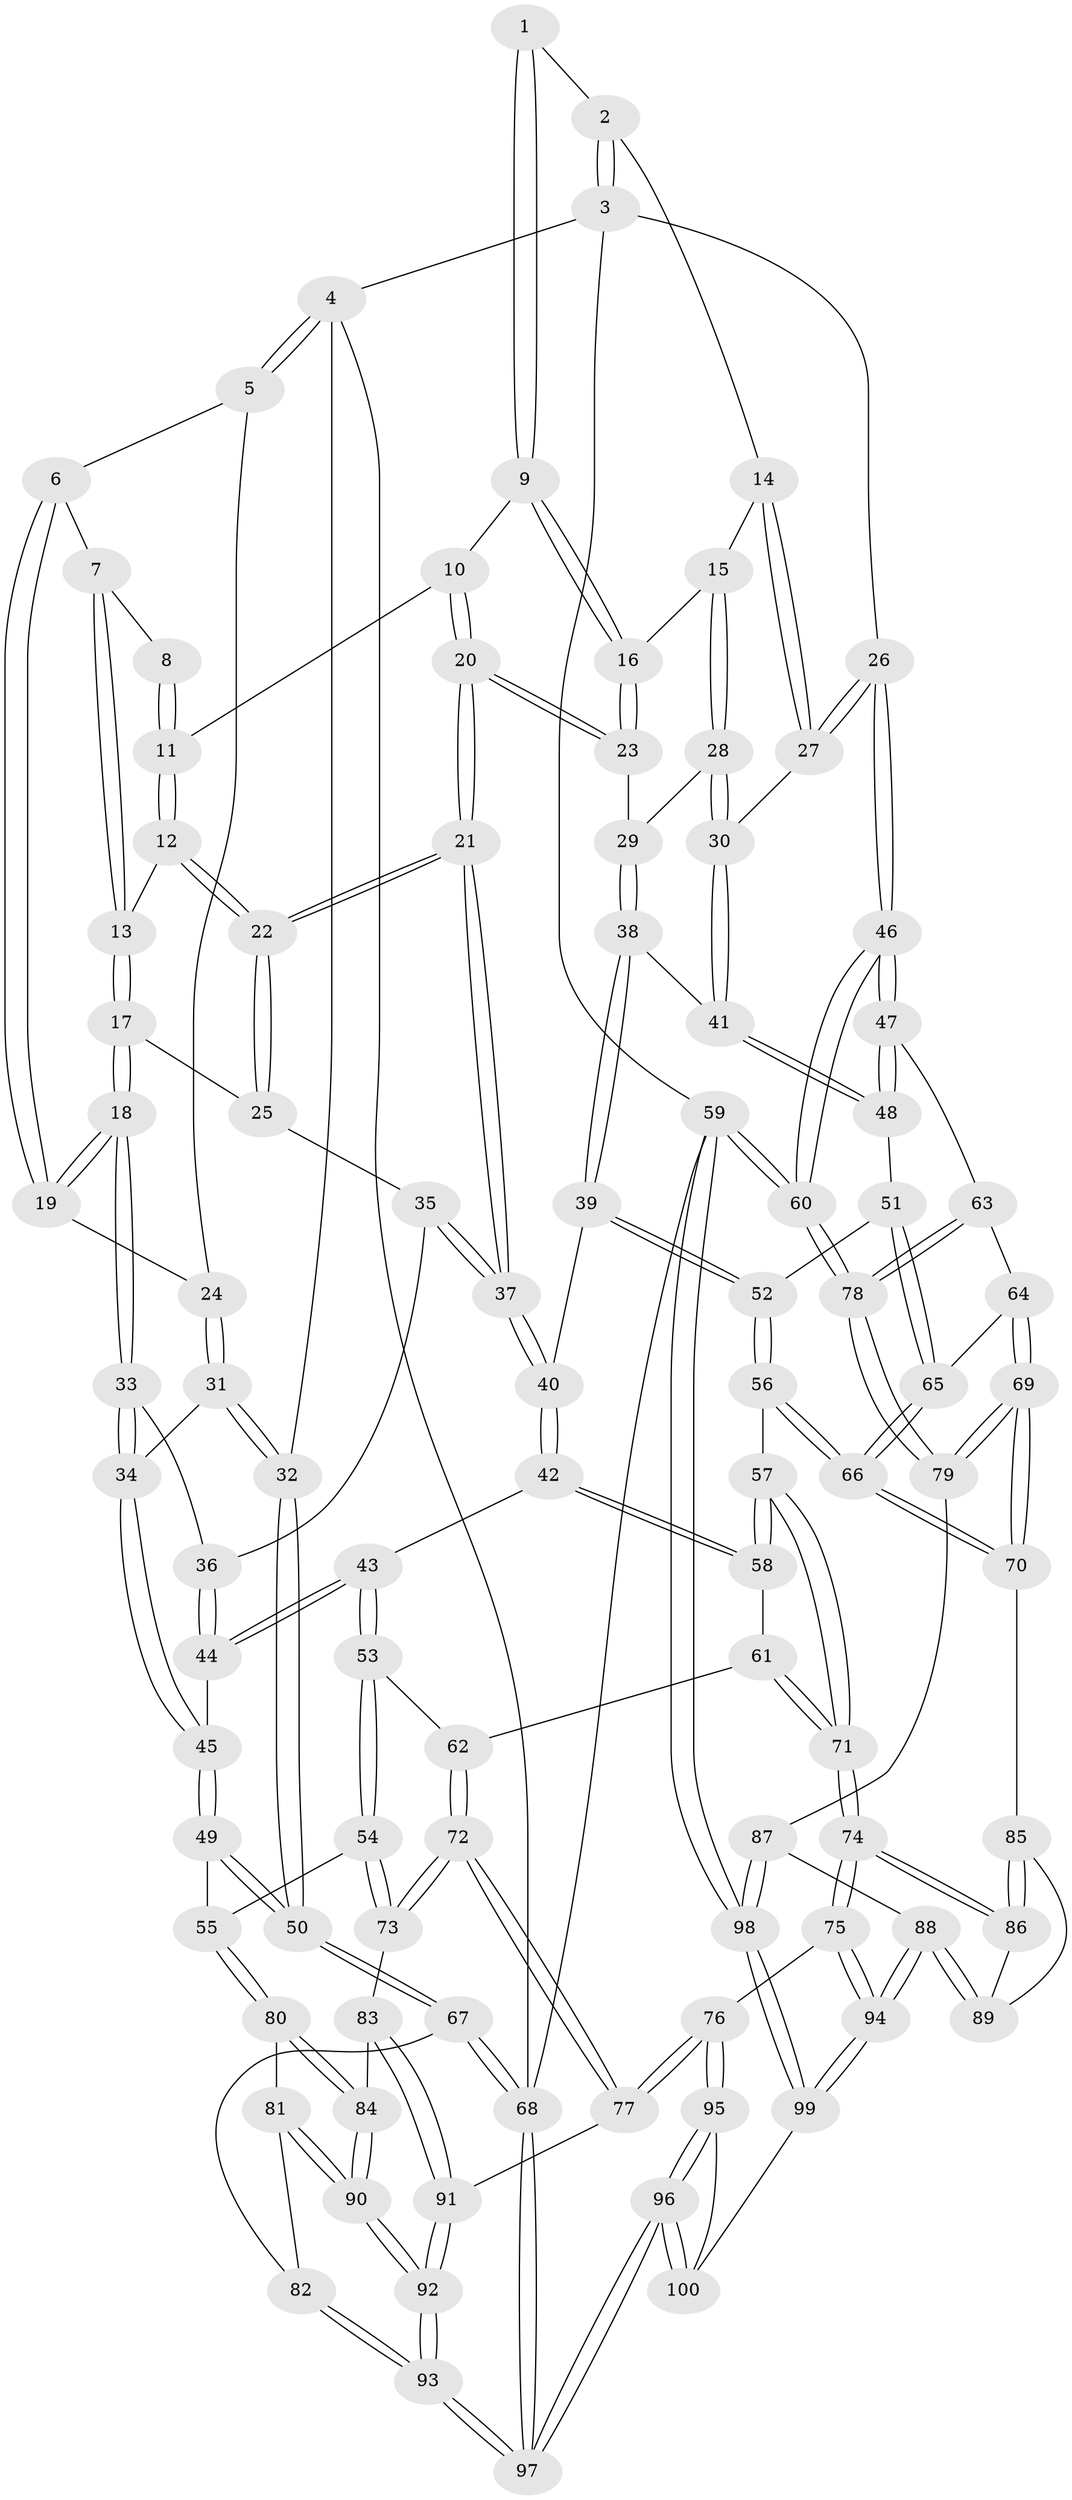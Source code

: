 // Generated by graph-tools (version 1.1) at 2025/27/03/09/25 03:27:10]
// undirected, 100 vertices, 247 edges
graph export_dot {
graph [start="1"]
  node [color=gray90,style=filled];
  1 [pos="+0.5328220282117132+0"];
  2 [pos="+0.7933969837366913+0"];
  3 [pos="+1+0"];
  4 [pos="+0+0"];
  5 [pos="+0+0"];
  6 [pos="+0.20802071126995028+0"];
  7 [pos="+0.23979950058412264+0"];
  8 [pos="+0.47062518760293+0"];
  9 [pos="+0.5651272532418077+0.058771056871692345"];
  10 [pos="+0.49043449168294523+0.0782436459328342"];
  11 [pos="+0.44544265307050185+0.06413809274270188"];
  12 [pos="+0.3913436918539702+0.09113763287711477"];
  13 [pos="+0.3675759769859108+0.09128976315041813"];
  14 [pos="+0.7035528213235153+0.0827257382595885"];
  15 [pos="+0.699023405989914+0.08792741033644344"];
  16 [pos="+0.6149105795593389+0.09124242860044661"];
  17 [pos="+0.2999147452271469+0.14587422081919246"];
  18 [pos="+0.22869301779668869+0.14089473332698194"];
  19 [pos="+0.1947698907134942+0.11418350944526504"];
  20 [pos="+0.5116329479348238+0.22385976139805053"];
  21 [pos="+0.49706756938647134+0.24985540820486835"];
  22 [pos="+0.4686314840895229+0.22079226172320654"];
  23 [pos="+0.5621362629115556+0.18165987645869408"];
  24 [pos="+0.13207358625965557+0.12866585637945413"];
  25 [pos="+0.31359431177239966+0.1702611638784105"];
  26 [pos="+1+0"];
  27 [pos="+0.9691748448221519+0.13472727743307972"];
  28 [pos="+0.7089626005884373+0.16465769362891147"];
  29 [pos="+0.6749689539914298+0.22074135776524018"];
  30 [pos="+0.8407303865987895+0.25525664798452913"];
  31 [pos="+0.030192070096678826+0.18301827205804058"];
  32 [pos="+0+0.2524999578896558"];
  33 [pos="+0.20527651353586523+0.27043656764098833"];
  34 [pos="+0.1967748875557853+0.28554267149462464"];
  35 [pos="+0.3294430395812233+0.22507240524746738"];
  36 [pos="+0.3228422773745744+0.2709192804146225"];
  37 [pos="+0.49667583959730466+0.26568703265577315"];
  38 [pos="+0.6618716670214393+0.27802697557695627"];
  39 [pos="+0.6014064702673796+0.33846220108036534"];
  40 [pos="+0.5022289289880307+0.29755188079808226"];
  41 [pos="+0.8259729530476964+0.3068114304459518"];
  42 [pos="+0.4330017330092004+0.35887284614658993"];
  43 [pos="+0.3670819612059452+0.370054961410512"];
  44 [pos="+0.35247830099760635+0.35688792676212905"];
  45 [pos="+0.18980130296656497+0.3288303977253155"];
  46 [pos="+1+0.4198166007426334"];
  47 [pos="+1+0.4275448638388487"];
  48 [pos="+0.8306269574310231+0.3471052696806726"];
  49 [pos="+0.09245594119561071+0.4429618976289411"];
  50 [pos="+0+0.3508235691664657"];
  51 [pos="+0.8058343336737478+0.3914579392972323"];
  52 [pos="+0.6361907494202479+0.40845067081483655"];
  53 [pos="+0.30470044259757906+0.4862993702567958"];
  54 [pos="+0.25612986106812646+0.5056900625017986"];
  55 [pos="+0.14299832870661158+0.5016353321947153"];
  56 [pos="+0.6164639696708869+0.5121730923572627"];
  57 [pos="+0.5853831132508858+0.5381570819240733"];
  58 [pos="+0.4553613330415299+0.4182733024160983"];
  59 [pos="+1+1"];
  60 [pos="+1+1"];
  61 [pos="+0.4245544090299415+0.5441315122274768"];
  62 [pos="+0.4002608840939993+0.5451300215589562"];
  63 [pos="+1+0.4921979081500519"];
  64 [pos="+0.9814979455192965+0.5085698201071365"];
  65 [pos="+0.8200942732357904+0.4592018945327641"];
  66 [pos="+0.7748649327161647+0.5660744742065"];
  67 [pos="+0+0.6097421370691872"];
  68 [pos="+0+1"];
  69 [pos="+0.8453247510929397+0.668077282995181"];
  70 [pos="+0.7834509963685986+0.5840727148442921"];
  71 [pos="+0.5497116354598244+0.594878293008887"];
  72 [pos="+0.3501111844671916+0.6738944223876425"];
  73 [pos="+0.30657593011230144+0.6357998499906975"];
  74 [pos="+0.5496904232771977+0.669127895526139"];
  75 [pos="+0.5369314408617583+0.6841995850489712"];
  76 [pos="+0.4128835897644033+0.7637846411160601"];
  77 [pos="+0.3748079491608916+0.7424518033480599"];
  78 [pos="+0.9526972240942124+0.7603501346449268"];
  79 [pos="+0.8497422094541245+0.7025767021246069"];
  80 [pos="+0.14070835943356585+0.5260722166712604"];
  81 [pos="+0.002896306777479381+0.6449978942144238"];
  82 [pos="+0+0.6453369126934084"];
  83 [pos="+0.24205489130130187+0.6515424911290681"];
  84 [pos="+0.14695860589742796+0.5963394780288582"];
  85 [pos="+0.7619885208226799+0.5963460461779442"];
  86 [pos="+0.5840634276607045+0.6812419466420937"];
  87 [pos="+0.7577267013487821+0.7668915309439358"];
  88 [pos="+0.735546718091312+0.7656835575677595"];
  89 [pos="+0.6312236980271786+0.7046045487810227"];
  90 [pos="+0.12274434203714363+0.7188764427863097"];
  91 [pos="+0.2421754997860319+0.7640760169042977"];
  92 [pos="+0.12955527662181615+0.8108686319614918"];
  93 [pos="+0.07835396149470311+0.9010935527682431"];
  94 [pos="+0.6094470780092294+0.872097697551347"];
  95 [pos="+0.4144035048897485+0.7812954351823178"];
  96 [pos="+0+1"];
  97 [pos="+0+1"];
  98 [pos="+0.8028976005122194+1"];
  99 [pos="+0.5344730331833218+1"];
  100 [pos="+0.5327368354056614+1"];
  1 -- 2;
  1 -- 9;
  1 -- 9;
  2 -- 3;
  2 -- 3;
  2 -- 14;
  3 -- 4;
  3 -- 26;
  3 -- 59;
  4 -- 5;
  4 -- 5;
  4 -- 32;
  4 -- 68;
  5 -- 6;
  5 -- 24;
  6 -- 7;
  6 -- 19;
  6 -- 19;
  7 -- 8;
  7 -- 13;
  7 -- 13;
  8 -- 11;
  8 -- 11;
  9 -- 10;
  9 -- 16;
  9 -- 16;
  10 -- 11;
  10 -- 20;
  10 -- 20;
  11 -- 12;
  11 -- 12;
  12 -- 13;
  12 -- 22;
  12 -- 22;
  13 -- 17;
  13 -- 17;
  14 -- 15;
  14 -- 27;
  14 -- 27;
  15 -- 16;
  15 -- 28;
  15 -- 28;
  16 -- 23;
  16 -- 23;
  17 -- 18;
  17 -- 18;
  17 -- 25;
  18 -- 19;
  18 -- 19;
  18 -- 33;
  18 -- 33;
  19 -- 24;
  20 -- 21;
  20 -- 21;
  20 -- 23;
  20 -- 23;
  21 -- 22;
  21 -- 22;
  21 -- 37;
  21 -- 37;
  22 -- 25;
  22 -- 25;
  23 -- 29;
  24 -- 31;
  24 -- 31;
  25 -- 35;
  26 -- 27;
  26 -- 27;
  26 -- 46;
  26 -- 46;
  27 -- 30;
  28 -- 29;
  28 -- 30;
  28 -- 30;
  29 -- 38;
  29 -- 38;
  30 -- 41;
  30 -- 41;
  31 -- 32;
  31 -- 32;
  31 -- 34;
  32 -- 50;
  32 -- 50;
  33 -- 34;
  33 -- 34;
  33 -- 36;
  34 -- 45;
  34 -- 45;
  35 -- 36;
  35 -- 37;
  35 -- 37;
  36 -- 44;
  36 -- 44;
  37 -- 40;
  37 -- 40;
  38 -- 39;
  38 -- 39;
  38 -- 41;
  39 -- 40;
  39 -- 52;
  39 -- 52;
  40 -- 42;
  40 -- 42;
  41 -- 48;
  41 -- 48;
  42 -- 43;
  42 -- 58;
  42 -- 58;
  43 -- 44;
  43 -- 44;
  43 -- 53;
  43 -- 53;
  44 -- 45;
  45 -- 49;
  45 -- 49;
  46 -- 47;
  46 -- 47;
  46 -- 60;
  46 -- 60;
  47 -- 48;
  47 -- 48;
  47 -- 63;
  48 -- 51;
  49 -- 50;
  49 -- 50;
  49 -- 55;
  50 -- 67;
  50 -- 67;
  51 -- 52;
  51 -- 65;
  51 -- 65;
  52 -- 56;
  52 -- 56;
  53 -- 54;
  53 -- 54;
  53 -- 62;
  54 -- 55;
  54 -- 73;
  54 -- 73;
  55 -- 80;
  55 -- 80;
  56 -- 57;
  56 -- 66;
  56 -- 66;
  57 -- 58;
  57 -- 58;
  57 -- 71;
  57 -- 71;
  58 -- 61;
  59 -- 60;
  59 -- 60;
  59 -- 98;
  59 -- 98;
  59 -- 68;
  60 -- 78;
  60 -- 78;
  61 -- 62;
  61 -- 71;
  61 -- 71;
  62 -- 72;
  62 -- 72;
  63 -- 64;
  63 -- 78;
  63 -- 78;
  64 -- 65;
  64 -- 69;
  64 -- 69;
  65 -- 66;
  65 -- 66;
  66 -- 70;
  66 -- 70;
  67 -- 68;
  67 -- 68;
  67 -- 82;
  68 -- 97;
  68 -- 97;
  69 -- 70;
  69 -- 70;
  69 -- 79;
  69 -- 79;
  70 -- 85;
  71 -- 74;
  71 -- 74;
  72 -- 73;
  72 -- 73;
  72 -- 77;
  72 -- 77;
  73 -- 83;
  74 -- 75;
  74 -- 75;
  74 -- 86;
  74 -- 86;
  75 -- 76;
  75 -- 94;
  75 -- 94;
  76 -- 77;
  76 -- 77;
  76 -- 95;
  76 -- 95;
  77 -- 91;
  78 -- 79;
  78 -- 79;
  79 -- 87;
  80 -- 81;
  80 -- 84;
  80 -- 84;
  81 -- 82;
  81 -- 90;
  81 -- 90;
  82 -- 93;
  82 -- 93;
  83 -- 84;
  83 -- 91;
  83 -- 91;
  84 -- 90;
  84 -- 90;
  85 -- 86;
  85 -- 86;
  85 -- 89;
  86 -- 89;
  87 -- 88;
  87 -- 98;
  87 -- 98;
  88 -- 89;
  88 -- 89;
  88 -- 94;
  88 -- 94;
  90 -- 92;
  90 -- 92;
  91 -- 92;
  91 -- 92;
  92 -- 93;
  92 -- 93;
  93 -- 97;
  93 -- 97;
  94 -- 99;
  94 -- 99;
  95 -- 96;
  95 -- 96;
  95 -- 100;
  96 -- 97;
  96 -- 97;
  96 -- 100;
  96 -- 100;
  98 -- 99;
  98 -- 99;
  99 -- 100;
}
